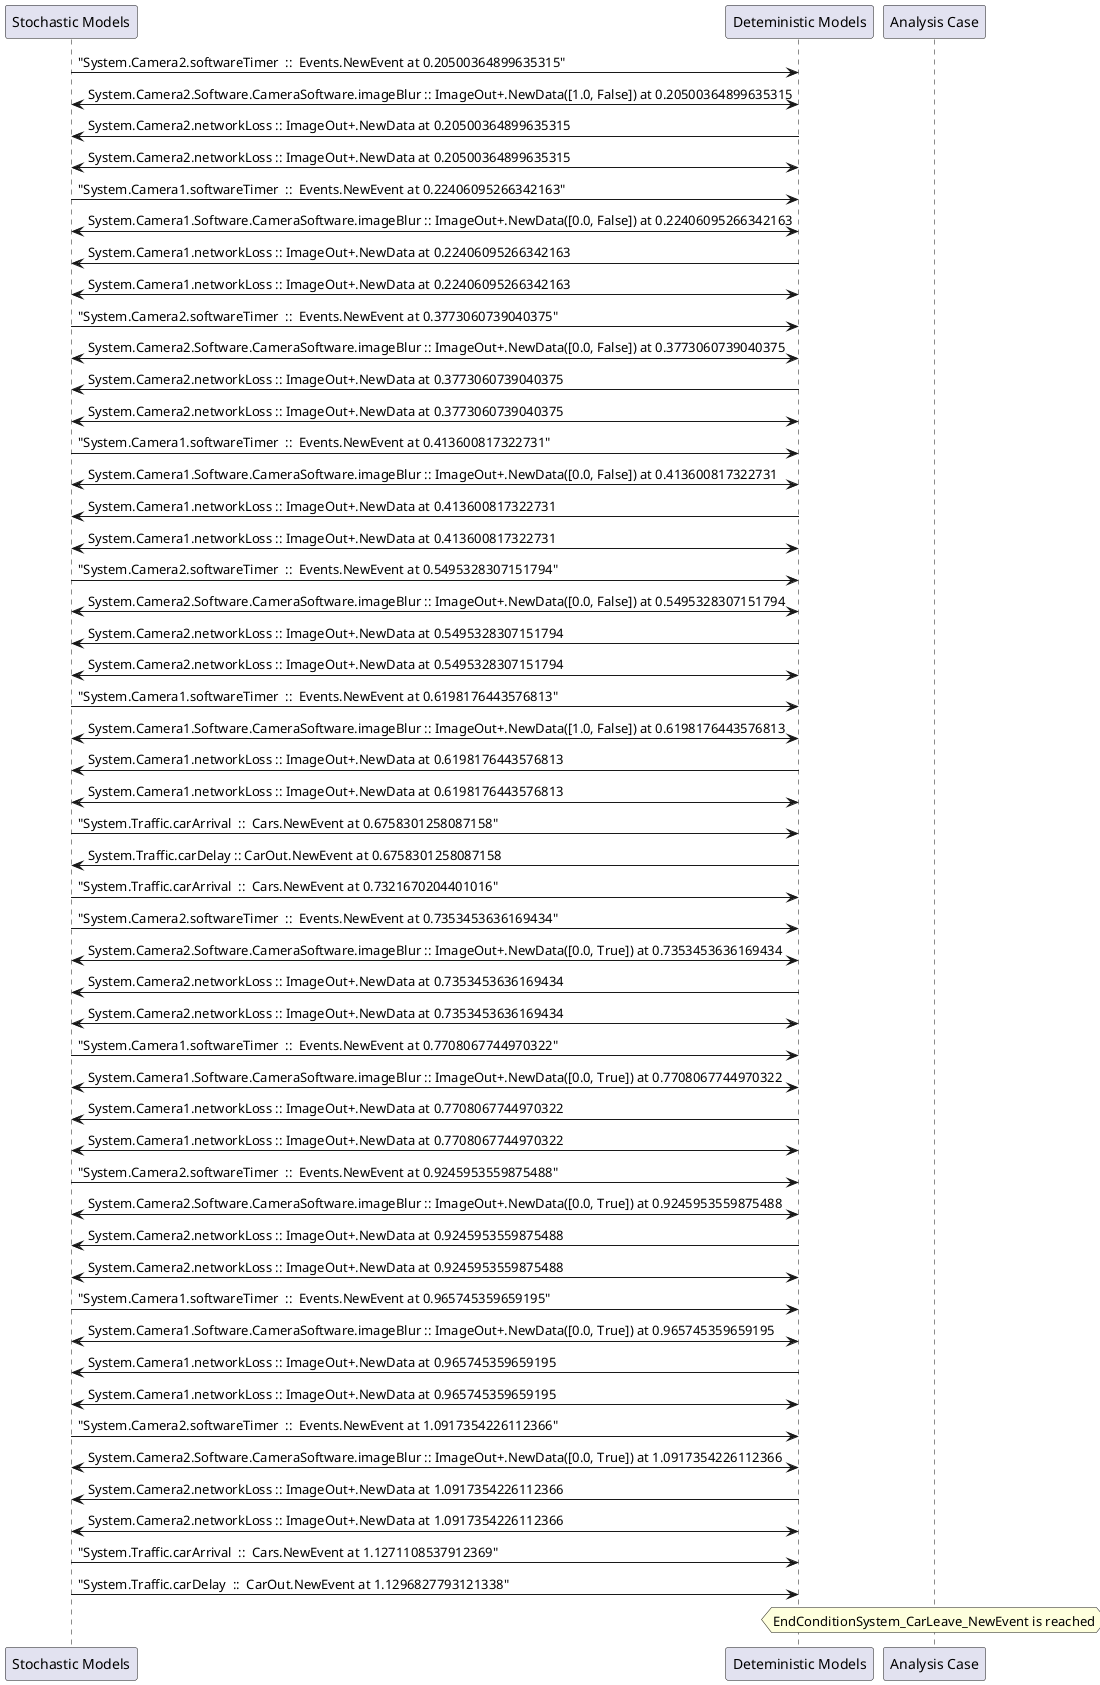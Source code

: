 
	@startuml
	participant "Stochastic Models" as stochmodel
	participant "Deteministic Models" as detmodel
	participant "Analysis Case" as analysis
	{41506_stop} stochmodel -> detmodel : "System.Camera2.softwareTimer  ::  Events.NewEvent at 0.20500364899635315"
detmodel <-> stochmodel : System.Camera2.Software.CameraSoftware.imageBlur :: ImageOut+.NewData([1.0, False]) at 0.20500364899635315
detmodel -> stochmodel : System.Camera2.networkLoss :: ImageOut+.NewData at 0.20500364899635315
detmodel <-> stochmodel : System.Camera2.networkLoss :: ImageOut+.NewData at 0.20500364899635315
{41490_stop} stochmodel -> detmodel : "System.Camera1.softwareTimer  ::  Events.NewEvent at 0.22406095266342163"
detmodel <-> stochmodel : System.Camera1.Software.CameraSoftware.imageBlur :: ImageOut+.NewData([0.0, False]) at 0.22406095266342163
detmodel -> stochmodel : System.Camera1.networkLoss :: ImageOut+.NewData at 0.22406095266342163
detmodel <-> stochmodel : System.Camera1.networkLoss :: ImageOut+.NewData at 0.22406095266342163
{41507_stop} stochmodel -> detmodel : "System.Camera2.softwareTimer  ::  Events.NewEvent at 0.3773060739040375"
detmodel <-> stochmodel : System.Camera2.Software.CameraSoftware.imageBlur :: ImageOut+.NewData([0.0, False]) at 0.3773060739040375
detmodel -> stochmodel : System.Camera2.networkLoss :: ImageOut+.NewData at 0.3773060739040375
detmodel <-> stochmodel : System.Camera2.networkLoss :: ImageOut+.NewData at 0.3773060739040375
{41491_stop} stochmodel -> detmodel : "System.Camera1.softwareTimer  ::  Events.NewEvent at 0.413600817322731"
detmodel <-> stochmodel : System.Camera1.Software.CameraSoftware.imageBlur :: ImageOut+.NewData([0.0, False]) at 0.413600817322731
detmodel -> stochmodel : System.Camera1.networkLoss :: ImageOut+.NewData at 0.413600817322731
detmodel <-> stochmodel : System.Camera1.networkLoss :: ImageOut+.NewData at 0.413600817322731
{41508_stop} stochmodel -> detmodel : "System.Camera2.softwareTimer  ::  Events.NewEvent at 0.5495328307151794"
detmodel <-> stochmodel : System.Camera2.Software.CameraSoftware.imageBlur :: ImageOut+.NewData([0.0, False]) at 0.5495328307151794
detmodel -> stochmodel : System.Camera2.networkLoss :: ImageOut+.NewData at 0.5495328307151794
detmodel <-> stochmodel : System.Camera2.networkLoss :: ImageOut+.NewData at 0.5495328307151794
{41492_stop} stochmodel -> detmodel : "System.Camera1.softwareTimer  ::  Events.NewEvent at 0.6198176443576813"
detmodel <-> stochmodel : System.Camera1.Software.CameraSoftware.imageBlur :: ImageOut+.NewData([1.0, False]) at 0.6198176443576813
detmodel -> stochmodel : System.Camera1.networkLoss :: ImageOut+.NewData at 0.6198176443576813
detmodel <-> stochmodel : System.Camera1.networkLoss :: ImageOut+.NewData at 0.6198176443576813
{41522_stop} stochmodel -> detmodel : "System.Traffic.carArrival  ::  Cars.NewEvent at 0.6758301258087158"
{41531_start} detmodel -> stochmodel : System.Traffic.carDelay :: CarOut.NewEvent at 0.6758301258087158
{41523_stop} stochmodel -> detmodel : "System.Traffic.carArrival  ::  Cars.NewEvent at 0.7321670204401016"
{41509_stop} stochmodel -> detmodel : "System.Camera2.softwareTimer  ::  Events.NewEvent at 0.7353453636169434"
detmodel <-> stochmodel : System.Camera2.Software.CameraSoftware.imageBlur :: ImageOut+.NewData([0.0, True]) at 0.7353453636169434
detmodel -> stochmodel : System.Camera2.networkLoss :: ImageOut+.NewData at 0.7353453636169434
detmodel <-> stochmodel : System.Camera2.networkLoss :: ImageOut+.NewData at 0.7353453636169434
{41493_stop} stochmodel -> detmodel : "System.Camera1.softwareTimer  ::  Events.NewEvent at 0.7708067744970322"
detmodel <-> stochmodel : System.Camera1.Software.CameraSoftware.imageBlur :: ImageOut+.NewData([0.0, True]) at 0.7708067744970322
detmodel -> stochmodel : System.Camera1.networkLoss :: ImageOut+.NewData at 0.7708067744970322
detmodel <-> stochmodel : System.Camera1.networkLoss :: ImageOut+.NewData at 0.7708067744970322
{41510_stop} stochmodel -> detmodel : "System.Camera2.softwareTimer  ::  Events.NewEvent at 0.9245953559875488"
detmodel <-> stochmodel : System.Camera2.Software.CameraSoftware.imageBlur :: ImageOut+.NewData([0.0, True]) at 0.9245953559875488
detmodel -> stochmodel : System.Camera2.networkLoss :: ImageOut+.NewData at 0.9245953559875488
detmodel <-> stochmodel : System.Camera2.networkLoss :: ImageOut+.NewData at 0.9245953559875488
{41494_stop} stochmodel -> detmodel : "System.Camera1.softwareTimer  ::  Events.NewEvent at 0.965745359659195"
detmodel <-> stochmodel : System.Camera1.Software.CameraSoftware.imageBlur :: ImageOut+.NewData([0.0, True]) at 0.965745359659195
detmodel -> stochmodel : System.Camera1.networkLoss :: ImageOut+.NewData at 0.965745359659195
detmodel <-> stochmodel : System.Camera1.networkLoss :: ImageOut+.NewData at 0.965745359659195
{41511_stop} stochmodel -> detmodel : "System.Camera2.softwareTimer  ::  Events.NewEvent at 1.0917354226112366"
detmodel <-> stochmodel : System.Camera2.Software.CameraSoftware.imageBlur :: ImageOut+.NewData([0.0, True]) at 1.0917354226112366
detmodel -> stochmodel : System.Camera2.networkLoss :: ImageOut+.NewData at 1.0917354226112366
detmodel <-> stochmodel : System.Camera2.networkLoss :: ImageOut+.NewData at 1.0917354226112366
{41524_stop} stochmodel -> detmodel : "System.Traffic.carArrival  ::  Cars.NewEvent at 1.1271108537912369"
{41531_stop} stochmodel -> detmodel : "System.Traffic.carDelay  ::  CarOut.NewEvent at 1.1296827793121338"
{41531_start} <-> {41531_stop} : delay
hnote over analysis 
EndConditionSystem_CarLeave_NewEvent is reached
endnote
@enduml